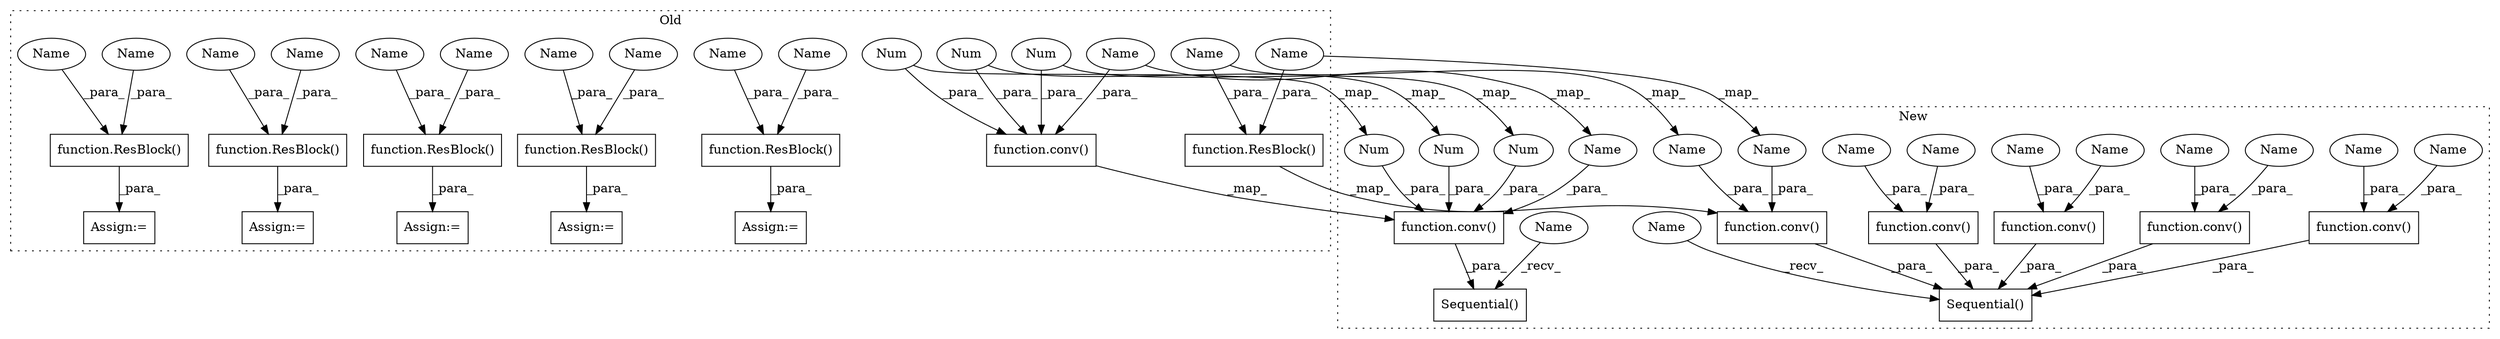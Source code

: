 digraph G {
subgraph cluster0 {
1 [label="function.ResBlock()" a="75" s="2045,2058" l="9,1" shape="box"];
5 [label="function.ResBlock()" a="75" s="2010,2023" l="9,1" shape="box"];
7 [label="Assign:=" a="68" s="2042" l="3" shape="box"];
8 [label="function.ResBlock()" a="75" s="2080,2093" l="9,1" shape="box"];
9 [label="Assign:=" a="68" s="2077" l="3" shape="box"];
10 [label="function.ResBlock()" a="75" s="2115,2128" l="9,1" shape="box"];
11 [label="Assign:=" a="68" s="2112" l="3" shape="box"];
12 [label="function.ResBlock()" a="75" s="2185,2198" l="9,1" shape="box"];
13 [label="Assign:=" a="68" s="2182" l="3" shape="box"];
14 [label="function.ResBlock()" a="75" s="2150,2163" l="9,1" shape="box"];
15 [label="Assign:=" a="68" s="2147" l="3" shape="box"];
18 [label="function.conv()" a="75" s="1962,1988" l="5,1" shape="box"];
21 [label="Num" a="76" s="1981" l="1" shape="ellipse"];
22 [label="Num" a="76" s="1987" l="1" shape="ellipse"];
24 [label="Num" a="76" s="1984" l="1" shape="ellipse"];
27 [label="Name" a="87" s="2089" l="1" shape="ellipse"];
28 [label="Name" a="87" s="2159" l="1" shape="ellipse"];
29 [label="Name" a="87" s="2197" l="1" shape="ellipse"];
30 [label="Name" a="87" s="2127" l="1" shape="ellipse"];
31 [label="Name" a="87" s="2019" l="1" shape="ellipse"];
32 [label="Name" a="87" s="2162" l="1" shape="ellipse"];
33 [label="Name" a="87" s="2057" l="1" shape="ellipse"];
34 [label="Name" a="87" s="2054" l="1" shape="ellipse"];
35 [label="Name" a="87" s="1978" l="1" shape="ellipse"];
36 [label="Name" a="87" s="2022" l="1" shape="ellipse"];
37 [label="Name" a="87" s="2194" l="1" shape="ellipse"];
38 [label="Name" a="87" s="2124" l="1" shape="ellipse"];
39 [label="Name" a="87" s="2092" l="1" shape="ellipse"];
label = "Old";
style="dotted";
}
subgraph cluster1 {
2 [label="function.conv()" a="75" s="1248,1257" l="5,1" shape="box"];
3 [label="Sequential()" a="75" s="1173,1378" l="27,11" shape="box"];
4 [label="function.conv()" a="75" s="1272,1281" l="5,1" shape="box"];
6 [label="function.conv()" a="75" s="1200,1209" l="5,1" shape="box"];
16 [label="Sequential()" a="75" s="1078,1132" l="27,15" shape="box"];
17 [label="function.conv()" a="75" s="1296,1305" l="5,1" shape="box"];
19 [label="function.conv()" a="75" s="1105,1131" l="5,1" shape="box"];
20 [label="Num" a="76" s="1124" l="1" shape="ellipse"];
23 [label="Num" a="76" s="1130" l="1" shape="ellipse"];
25 [label="Num" a="76" s="1127" l="1" shape="ellipse"];
26 [label="function.conv()" a="75" s="1344,1353" l="5,1" shape="box"];
40 [label="Name" a="87" s="1280" l="1" shape="ellipse"];
41 [label="Name" a="87" s="1256" l="1" shape="ellipse"];
42 [label="Name" a="87" s="1301" l="1" shape="ellipse"];
43 [label="Name" a="87" s="1304" l="1" shape="ellipse"];
44 [label="Name" a="87" s="1277" l="1" shape="ellipse"];
45 [label="Name" a="87" s="1121" l="1" shape="ellipse"];
46 [label="Name" a="87" s="1352" l="1" shape="ellipse"];
47 [label="Name" a="87" s="1349" l="1" shape="ellipse"];
48 [label="Name" a="87" s="1205" l="1" shape="ellipse"];
49 [label="Name" a="87" s="1253" l="1" shape="ellipse"];
50 [label="Name" a="87" s="1208" l="1" shape="ellipse"];
51 [label="Name" a="87" s="1078" l="2" shape="ellipse"];
52 [label="Name" a="87" s="1173" l="2" shape="ellipse"];
label = "New";
style="dotted";
}
1 -> 7 [label="_para_"];
2 -> 3 [label="_para_"];
4 -> 3 [label="_para_"];
5 -> 6 [label="_map_"];
6 -> 3 [label="_para_"];
8 -> 9 [label="_para_"];
10 -> 11 [label="_para_"];
12 -> 13 [label="_para_"];
14 -> 15 [label="_para_"];
17 -> 3 [label="_para_"];
18 -> 19 [label="_map_"];
19 -> 16 [label="_para_"];
20 -> 19 [label="_para_"];
21 -> 20 [label="_map_"];
21 -> 18 [label="_para_"];
22 -> 23 [label="_map_"];
22 -> 18 [label="_para_"];
23 -> 19 [label="_para_"];
24 -> 25 [label="_map_"];
24 -> 18 [label="_para_"];
25 -> 19 [label="_para_"];
26 -> 3 [label="_para_"];
27 -> 8 [label="_para_"];
28 -> 14 [label="_para_"];
29 -> 12 [label="_para_"];
30 -> 10 [label="_para_"];
31 -> 5 [label="_para_"];
31 -> 48 [label="_map_"];
32 -> 14 [label="_para_"];
33 -> 1 [label="_para_"];
34 -> 1 [label="_para_"];
35 -> 45 [label="_map_"];
35 -> 18 [label="_para_"];
36 -> 5 [label="_para_"];
36 -> 50 [label="_map_"];
37 -> 12 [label="_para_"];
38 -> 10 [label="_para_"];
39 -> 8 [label="_para_"];
40 -> 4 [label="_para_"];
41 -> 2 [label="_para_"];
42 -> 17 [label="_para_"];
43 -> 17 [label="_para_"];
44 -> 4 [label="_para_"];
45 -> 19 [label="_para_"];
46 -> 26 [label="_para_"];
47 -> 26 [label="_para_"];
48 -> 6 [label="_para_"];
49 -> 2 [label="_para_"];
50 -> 6 [label="_para_"];
51 -> 16 [label="_recv_"];
52 -> 3 [label="_recv_"];
}